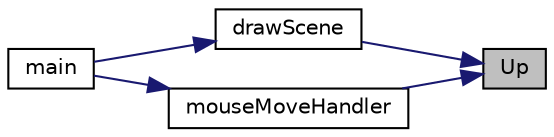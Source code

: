 digraph "Up"
{
 // INTERACTIVE_SVG=YES
 // LATEX_PDF_SIZE
  edge [fontname="Helvetica",fontsize="10",labelfontname="Helvetica",labelfontsize="10"];
  node [fontname="Helvetica",fontsize="10",shape=record];
  rankdir="RL";
  Node1 [label="Up",height=0.2,width=0.4,color="black", fillcolor="grey75", style="filled", fontcolor="black",tooltip="Up vector of the camera."];
  Node1 -> Node2 [dir="back",color="midnightblue",fontsize="10",style="solid",fontname="Helvetica"];
  Node2 [label="drawScene",height=0.2,width=0.4,color="black", fillcolor="white", style="filled",URL="$main_8cpp.html#a1dad859c998887477cd90323a027b8c6",tooltip=" "];
  Node2 -> Node3 [dir="back",color="midnightblue",fontsize="10",style="solid",fontname="Helvetica"];
  Node3 [label="main",height=0.2,width=0.4,color="black", fillcolor="white", style="filled",URL="$main_8cpp.html#a3c04138a5bfe5d72780bb7e82a18e627",tooltip=" "];
  Node1 -> Node4 [dir="back",color="midnightblue",fontsize="10",style="solid",fontname="Helvetica"];
  Node4 [label="mouseMoveHandler",height=0.2,width=0.4,color="black", fillcolor="white", style="filled",URL="$main_8cpp.html#a6b83f640ac205959550c4ff34cdbb71a",tooltip=" "];
  Node4 -> Node3 [dir="back",color="midnightblue",fontsize="10",style="solid",fontname="Helvetica"];
}
